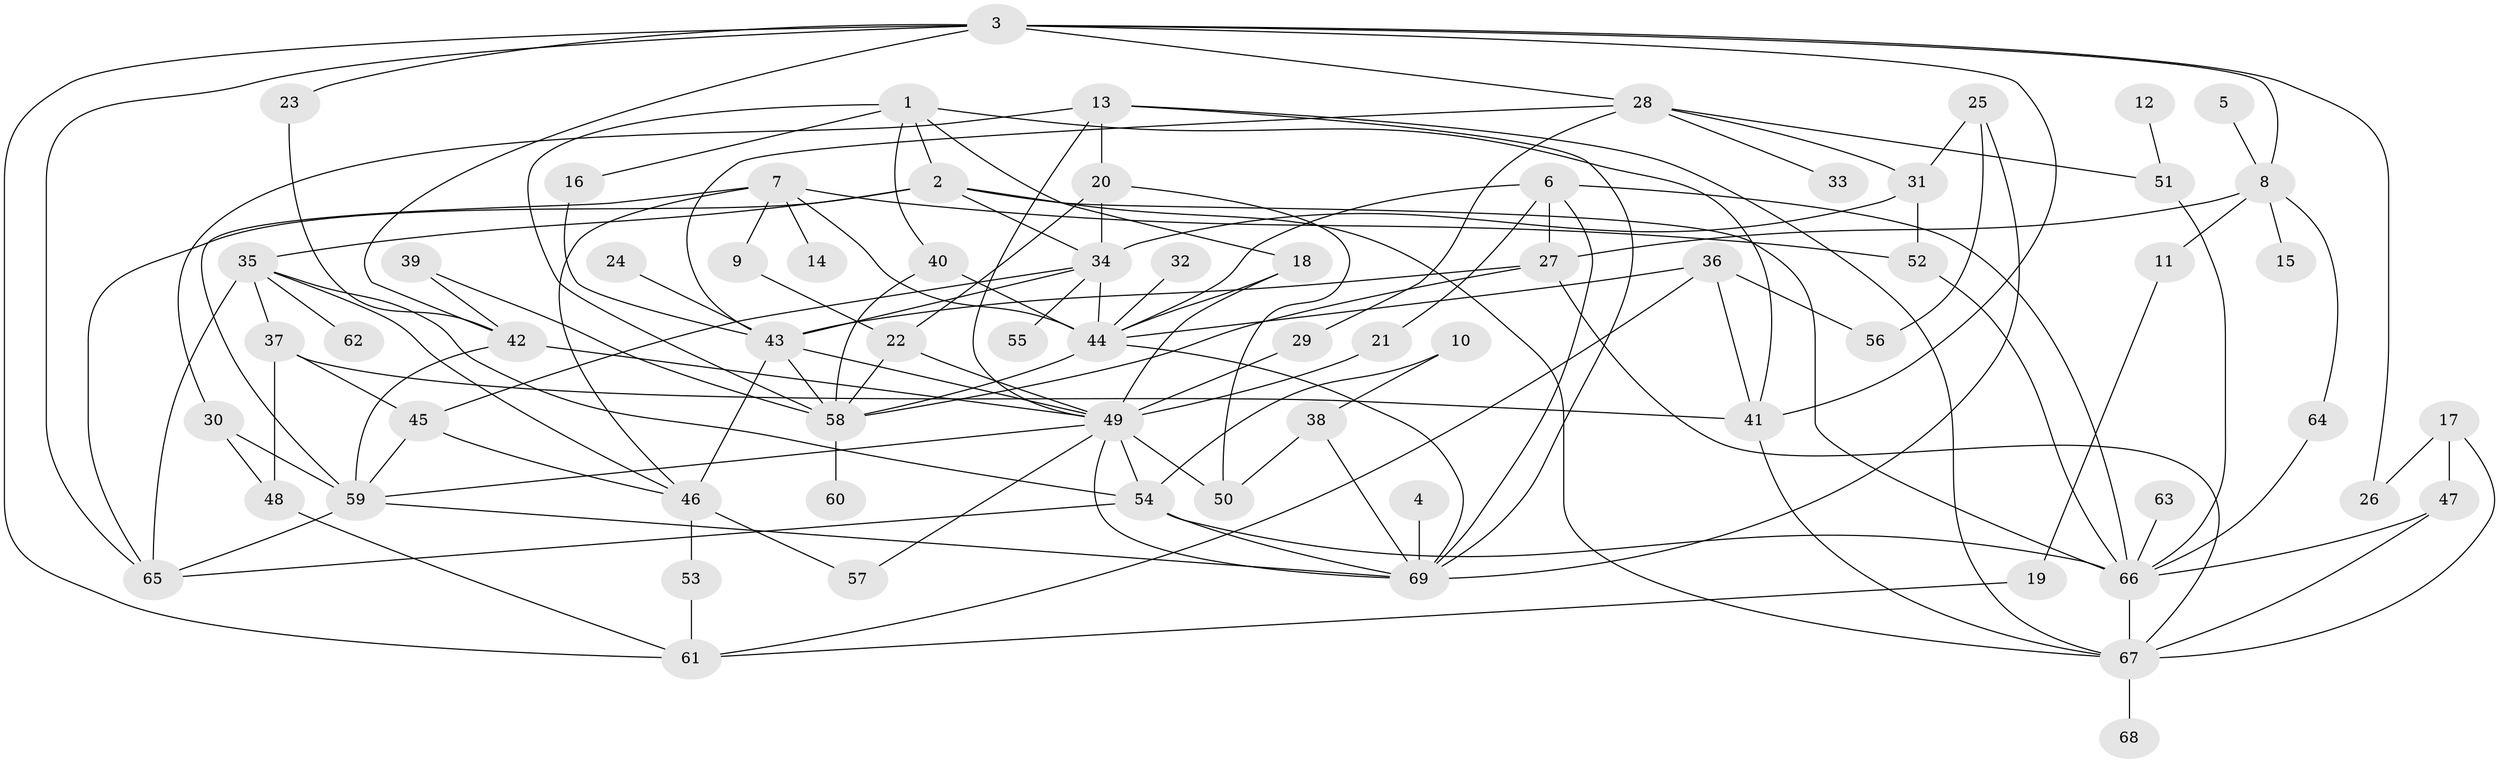 // original degree distribution, {2: 0.23357664233576642, 4: 0.18248175182481752, 5: 0.06569343065693431, 6: 0.072992700729927, 7: 0.021897810218978103, 3: 0.21897810218978103, 1: 0.20437956204379562}
// Generated by graph-tools (version 1.1) at 2025/49/03/09/25 03:49:25]
// undirected, 69 vertices, 133 edges
graph export_dot {
graph [start="1"]
  node [color=gray90,style=filled];
  1;
  2;
  3;
  4;
  5;
  6;
  7;
  8;
  9;
  10;
  11;
  12;
  13;
  14;
  15;
  16;
  17;
  18;
  19;
  20;
  21;
  22;
  23;
  24;
  25;
  26;
  27;
  28;
  29;
  30;
  31;
  32;
  33;
  34;
  35;
  36;
  37;
  38;
  39;
  40;
  41;
  42;
  43;
  44;
  45;
  46;
  47;
  48;
  49;
  50;
  51;
  52;
  53;
  54;
  55;
  56;
  57;
  58;
  59;
  60;
  61;
  62;
  63;
  64;
  65;
  66;
  67;
  68;
  69;
  1 -- 2 [weight=1.0];
  1 -- 16 [weight=1.0];
  1 -- 18 [weight=1.0];
  1 -- 40 [weight=1.0];
  1 -- 41 [weight=1.0];
  1 -- 58 [weight=1.0];
  2 -- 34 [weight=1.0];
  2 -- 35 [weight=1.0];
  2 -- 65 [weight=1.0];
  2 -- 66 [weight=1.0];
  2 -- 67 [weight=1.0];
  3 -- 8 [weight=1.0];
  3 -- 23 [weight=1.0];
  3 -- 26 [weight=1.0];
  3 -- 28 [weight=1.0];
  3 -- 41 [weight=1.0];
  3 -- 42 [weight=1.0];
  3 -- 61 [weight=1.0];
  3 -- 65 [weight=1.0];
  4 -- 69 [weight=1.0];
  5 -- 8 [weight=1.0];
  6 -- 21 [weight=1.0];
  6 -- 27 [weight=1.0];
  6 -- 44 [weight=1.0];
  6 -- 66 [weight=1.0];
  6 -- 69 [weight=1.0];
  7 -- 9 [weight=1.0];
  7 -- 14 [weight=1.0];
  7 -- 44 [weight=1.0];
  7 -- 46 [weight=1.0];
  7 -- 52 [weight=1.0];
  7 -- 59 [weight=1.0];
  8 -- 11 [weight=1.0];
  8 -- 15 [weight=1.0];
  8 -- 27 [weight=1.0];
  8 -- 64 [weight=1.0];
  9 -- 22 [weight=1.0];
  10 -- 38 [weight=1.0];
  10 -- 54 [weight=1.0];
  11 -- 19 [weight=1.0];
  12 -- 51 [weight=1.0];
  13 -- 20 [weight=1.0];
  13 -- 30 [weight=1.0];
  13 -- 49 [weight=1.0];
  13 -- 67 [weight=1.0];
  13 -- 69 [weight=1.0];
  16 -- 43 [weight=1.0];
  17 -- 26 [weight=1.0];
  17 -- 47 [weight=1.0];
  17 -- 67 [weight=1.0];
  18 -- 44 [weight=1.0];
  18 -- 49 [weight=1.0];
  19 -- 61 [weight=1.0];
  20 -- 22 [weight=1.0];
  20 -- 34 [weight=1.0];
  20 -- 50 [weight=1.0];
  21 -- 49 [weight=1.0];
  22 -- 49 [weight=1.0];
  22 -- 58 [weight=1.0];
  23 -- 42 [weight=1.0];
  24 -- 43 [weight=1.0];
  25 -- 31 [weight=1.0];
  25 -- 56 [weight=1.0];
  25 -- 69 [weight=1.0];
  27 -- 43 [weight=1.0];
  27 -- 58 [weight=1.0];
  27 -- 67 [weight=1.0];
  28 -- 29 [weight=1.0];
  28 -- 31 [weight=1.0];
  28 -- 33 [weight=1.0];
  28 -- 43 [weight=1.0];
  28 -- 51 [weight=1.0];
  29 -- 49 [weight=2.0];
  30 -- 48 [weight=1.0];
  30 -- 59 [weight=2.0];
  31 -- 34 [weight=1.0];
  31 -- 52 [weight=1.0];
  32 -- 44 [weight=1.0];
  34 -- 43 [weight=1.0];
  34 -- 44 [weight=1.0];
  34 -- 45 [weight=1.0];
  34 -- 55 [weight=1.0];
  35 -- 37 [weight=1.0];
  35 -- 46 [weight=1.0];
  35 -- 54 [weight=1.0];
  35 -- 62 [weight=1.0];
  35 -- 65 [weight=1.0];
  36 -- 41 [weight=1.0];
  36 -- 44 [weight=1.0];
  36 -- 56 [weight=1.0];
  36 -- 61 [weight=1.0];
  37 -- 41 [weight=1.0];
  37 -- 45 [weight=1.0];
  37 -- 48 [weight=1.0];
  38 -- 50 [weight=1.0];
  38 -- 69 [weight=1.0];
  39 -- 42 [weight=1.0];
  39 -- 58 [weight=1.0];
  40 -- 44 [weight=1.0];
  40 -- 58 [weight=1.0];
  41 -- 67 [weight=1.0];
  42 -- 49 [weight=1.0];
  42 -- 59 [weight=1.0];
  43 -- 46 [weight=1.0];
  43 -- 49 [weight=1.0];
  43 -- 58 [weight=1.0];
  44 -- 58 [weight=1.0];
  44 -- 69 [weight=1.0];
  45 -- 46 [weight=1.0];
  45 -- 59 [weight=1.0];
  46 -- 53 [weight=1.0];
  46 -- 57 [weight=1.0];
  47 -- 66 [weight=1.0];
  47 -- 67 [weight=1.0];
  48 -- 61 [weight=1.0];
  49 -- 50 [weight=2.0];
  49 -- 54 [weight=1.0];
  49 -- 57 [weight=1.0];
  49 -- 59 [weight=1.0];
  49 -- 69 [weight=1.0];
  51 -- 66 [weight=1.0];
  52 -- 66 [weight=1.0];
  53 -- 61 [weight=1.0];
  54 -- 65 [weight=1.0];
  54 -- 66 [weight=1.0];
  54 -- 69 [weight=1.0];
  58 -- 60 [weight=1.0];
  59 -- 65 [weight=1.0];
  59 -- 69 [weight=1.0];
  63 -- 66 [weight=1.0];
  64 -- 66 [weight=1.0];
  66 -- 67 [weight=1.0];
  67 -- 68 [weight=1.0];
}
